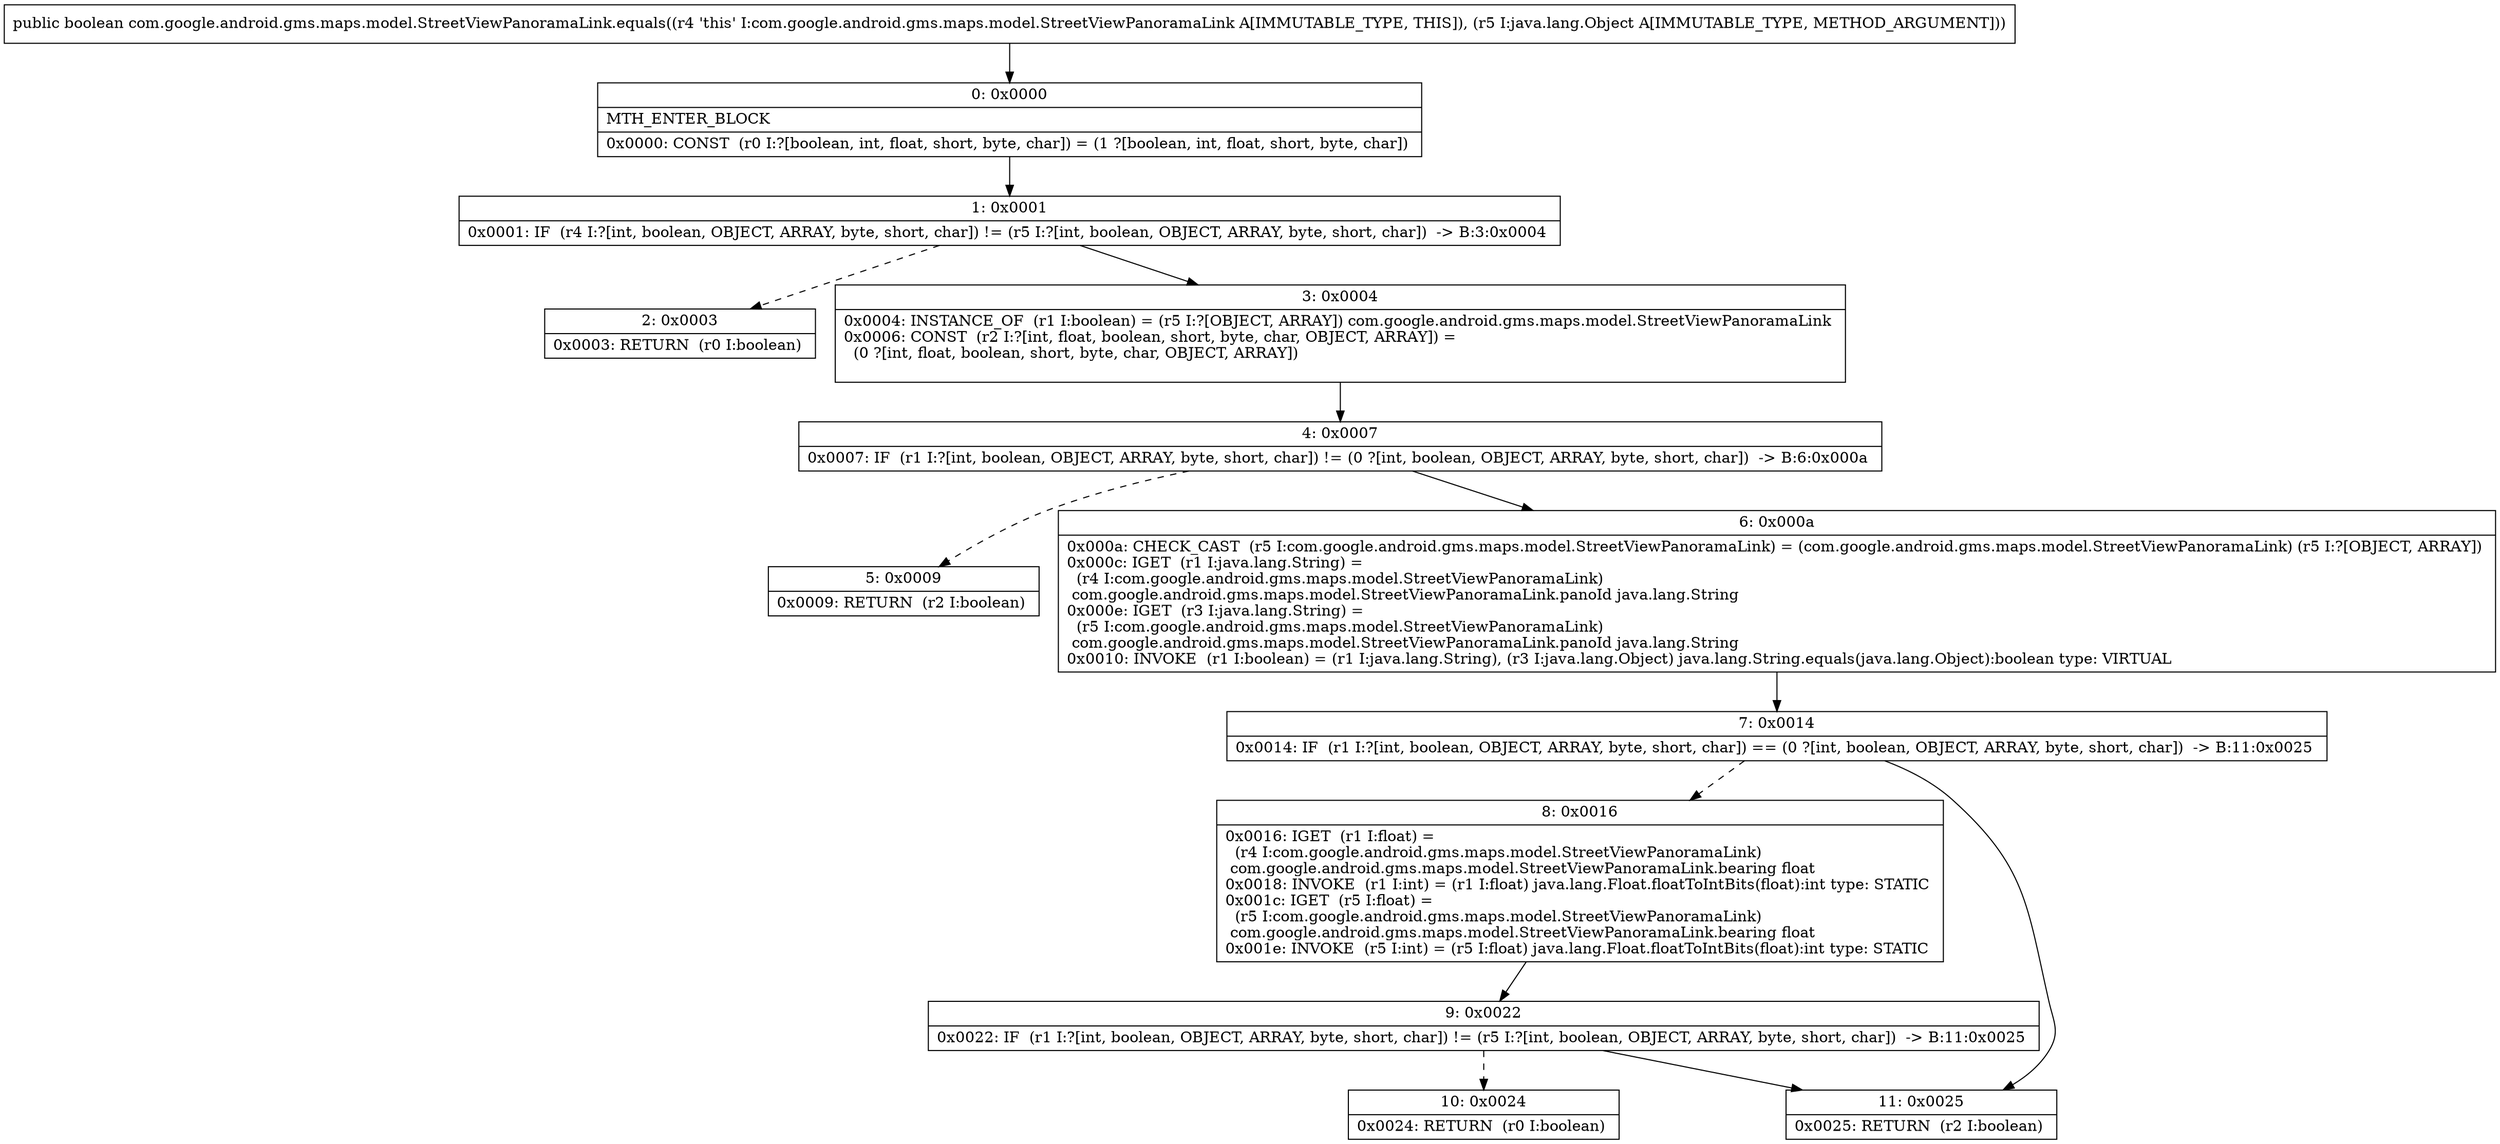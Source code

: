 digraph "CFG forcom.google.android.gms.maps.model.StreetViewPanoramaLink.equals(Ljava\/lang\/Object;)Z" {
Node_0 [shape=record,label="{0\:\ 0x0000|MTH_ENTER_BLOCK\l|0x0000: CONST  (r0 I:?[boolean, int, float, short, byte, char]) = (1 ?[boolean, int, float, short, byte, char]) \l}"];
Node_1 [shape=record,label="{1\:\ 0x0001|0x0001: IF  (r4 I:?[int, boolean, OBJECT, ARRAY, byte, short, char]) != (r5 I:?[int, boolean, OBJECT, ARRAY, byte, short, char])  \-\> B:3:0x0004 \l}"];
Node_2 [shape=record,label="{2\:\ 0x0003|0x0003: RETURN  (r0 I:boolean) \l}"];
Node_3 [shape=record,label="{3\:\ 0x0004|0x0004: INSTANCE_OF  (r1 I:boolean) = (r5 I:?[OBJECT, ARRAY]) com.google.android.gms.maps.model.StreetViewPanoramaLink \l0x0006: CONST  (r2 I:?[int, float, boolean, short, byte, char, OBJECT, ARRAY]) = \l  (0 ?[int, float, boolean, short, byte, char, OBJECT, ARRAY])\l \l}"];
Node_4 [shape=record,label="{4\:\ 0x0007|0x0007: IF  (r1 I:?[int, boolean, OBJECT, ARRAY, byte, short, char]) != (0 ?[int, boolean, OBJECT, ARRAY, byte, short, char])  \-\> B:6:0x000a \l}"];
Node_5 [shape=record,label="{5\:\ 0x0009|0x0009: RETURN  (r2 I:boolean) \l}"];
Node_6 [shape=record,label="{6\:\ 0x000a|0x000a: CHECK_CAST  (r5 I:com.google.android.gms.maps.model.StreetViewPanoramaLink) = (com.google.android.gms.maps.model.StreetViewPanoramaLink) (r5 I:?[OBJECT, ARRAY]) \l0x000c: IGET  (r1 I:java.lang.String) = \l  (r4 I:com.google.android.gms.maps.model.StreetViewPanoramaLink)\l com.google.android.gms.maps.model.StreetViewPanoramaLink.panoId java.lang.String \l0x000e: IGET  (r3 I:java.lang.String) = \l  (r5 I:com.google.android.gms.maps.model.StreetViewPanoramaLink)\l com.google.android.gms.maps.model.StreetViewPanoramaLink.panoId java.lang.String \l0x0010: INVOKE  (r1 I:boolean) = (r1 I:java.lang.String), (r3 I:java.lang.Object) java.lang.String.equals(java.lang.Object):boolean type: VIRTUAL \l}"];
Node_7 [shape=record,label="{7\:\ 0x0014|0x0014: IF  (r1 I:?[int, boolean, OBJECT, ARRAY, byte, short, char]) == (0 ?[int, boolean, OBJECT, ARRAY, byte, short, char])  \-\> B:11:0x0025 \l}"];
Node_8 [shape=record,label="{8\:\ 0x0016|0x0016: IGET  (r1 I:float) = \l  (r4 I:com.google.android.gms.maps.model.StreetViewPanoramaLink)\l com.google.android.gms.maps.model.StreetViewPanoramaLink.bearing float \l0x0018: INVOKE  (r1 I:int) = (r1 I:float) java.lang.Float.floatToIntBits(float):int type: STATIC \l0x001c: IGET  (r5 I:float) = \l  (r5 I:com.google.android.gms.maps.model.StreetViewPanoramaLink)\l com.google.android.gms.maps.model.StreetViewPanoramaLink.bearing float \l0x001e: INVOKE  (r5 I:int) = (r5 I:float) java.lang.Float.floatToIntBits(float):int type: STATIC \l}"];
Node_9 [shape=record,label="{9\:\ 0x0022|0x0022: IF  (r1 I:?[int, boolean, OBJECT, ARRAY, byte, short, char]) != (r5 I:?[int, boolean, OBJECT, ARRAY, byte, short, char])  \-\> B:11:0x0025 \l}"];
Node_10 [shape=record,label="{10\:\ 0x0024|0x0024: RETURN  (r0 I:boolean) \l}"];
Node_11 [shape=record,label="{11\:\ 0x0025|0x0025: RETURN  (r2 I:boolean) \l}"];
MethodNode[shape=record,label="{public boolean com.google.android.gms.maps.model.StreetViewPanoramaLink.equals((r4 'this' I:com.google.android.gms.maps.model.StreetViewPanoramaLink A[IMMUTABLE_TYPE, THIS]), (r5 I:java.lang.Object A[IMMUTABLE_TYPE, METHOD_ARGUMENT])) }"];
MethodNode -> Node_0;
Node_0 -> Node_1;
Node_1 -> Node_2[style=dashed];
Node_1 -> Node_3;
Node_3 -> Node_4;
Node_4 -> Node_5[style=dashed];
Node_4 -> Node_6;
Node_6 -> Node_7;
Node_7 -> Node_8[style=dashed];
Node_7 -> Node_11;
Node_8 -> Node_9;
Node_9 -> Node_10[style=dashed];
Node_9 -> Node_11;
}

